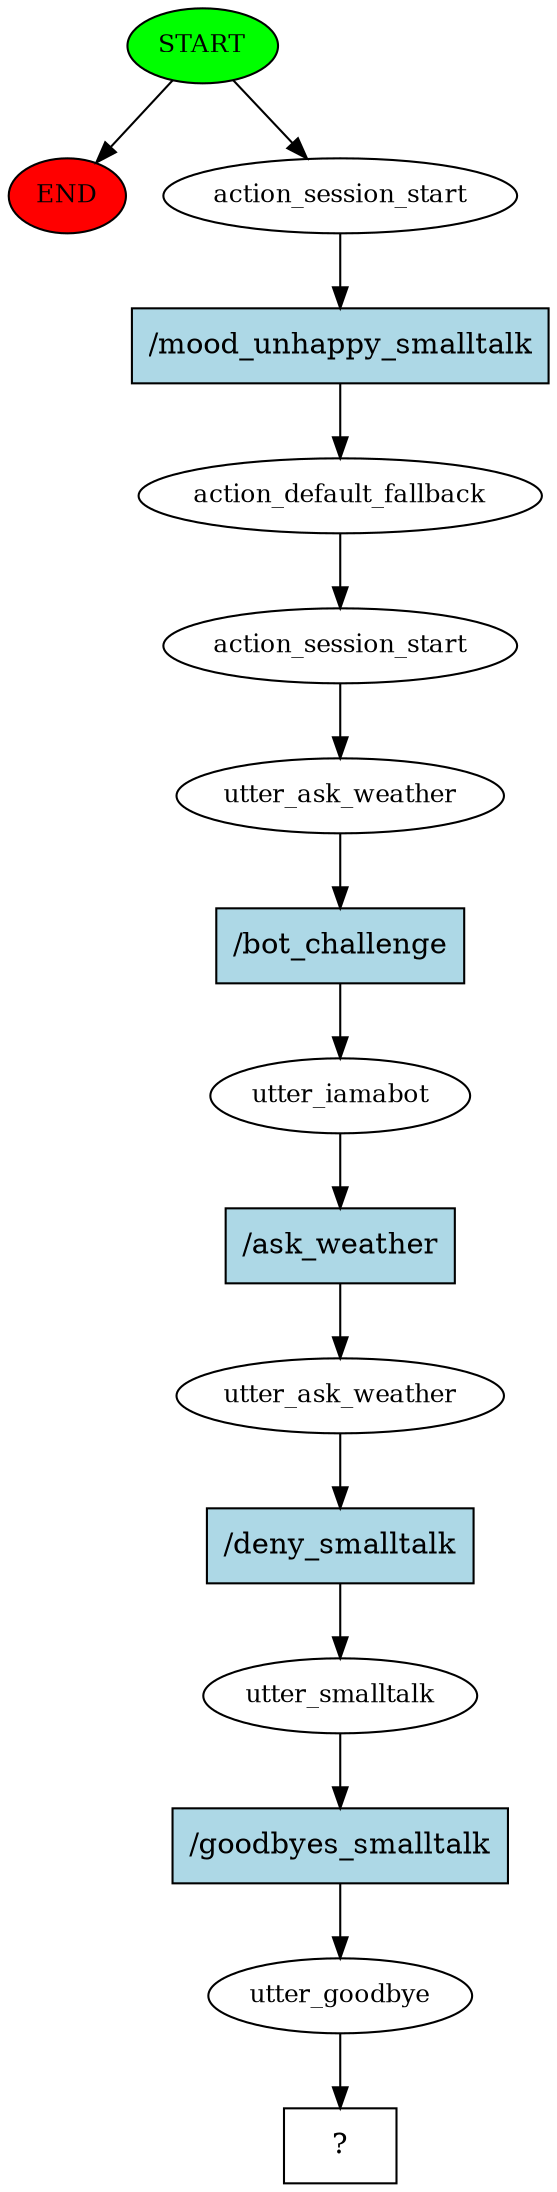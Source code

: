 digraph  {
0 [class="start active", fillcolor=green, fontsize=12, label=START, style=filled];
"-1" [class=end, fillcolor=red, fontsize=12, label=END, style=filled];
1 [class=active, fontsize=12, label=action_session_start];
2 [class=active, fontsize=12, label=action_default_fallback];
3 [class=active, fontsize=12, label=action_session_start];
4 [class=active, fontsize=12, label=utter_ask_weather];
5 [class=active, fontsize=12, label=utter_iamabot];
6 [class=active, fontsize=12, label=utter_ask_weather];
7 [class=active, fontsize=12, label=utter_smalltalk];
8 [class=active, fontsize=12, label=utter_goodbye];
9 [class="intent dashed active", label="  ?  ", shape=rect];
10 [class="intent active", fillcolor=lightblue, label="/mood_unhappy_smalltalk", shape=rect, style=filled];
11 [class="intent active", fillcolor=lightblue, label="/bot_challenge", shape=rect, style=filled];
12 [class="intent active", fillcolor=lightblue, label="/ask_weather", shape=rect, style=filled];
13 [class="intent active", fillcolor=lightblue, label="/deny_smalltalk", shape=rect, style=filled];
14 [class="intent active", fillcolor=lightblue, label="/goodbyes_smalltalk", shape=rect, style=filled];
0 -> "-1"  [class="", key=NONE, label=""];
0 -> 1  [class=active, key=NONE, label=""];
1 -> 10  [class=active, key=0];
2 -> 3  [class=active, key=NONE, label=""];
3 -> 4  [class=active, key=NONE, label=""];
4 -> 11  [class=active, key=0];
5 -> 12  [class=active, key=0];
6 -> 13  [class=active, key=0];
7 -> 14  [class=active, key=0];
8 -> 9  [class=active, key=NONE, label=""];
10 -> 2  [class=active, key=0];
11 -> 5  [class=active, key=0];
12 -> 6  [class=active, key=0];
13 -> 7  [class=active, key=0];
14 -> 8  [class=active, key=0];
}
